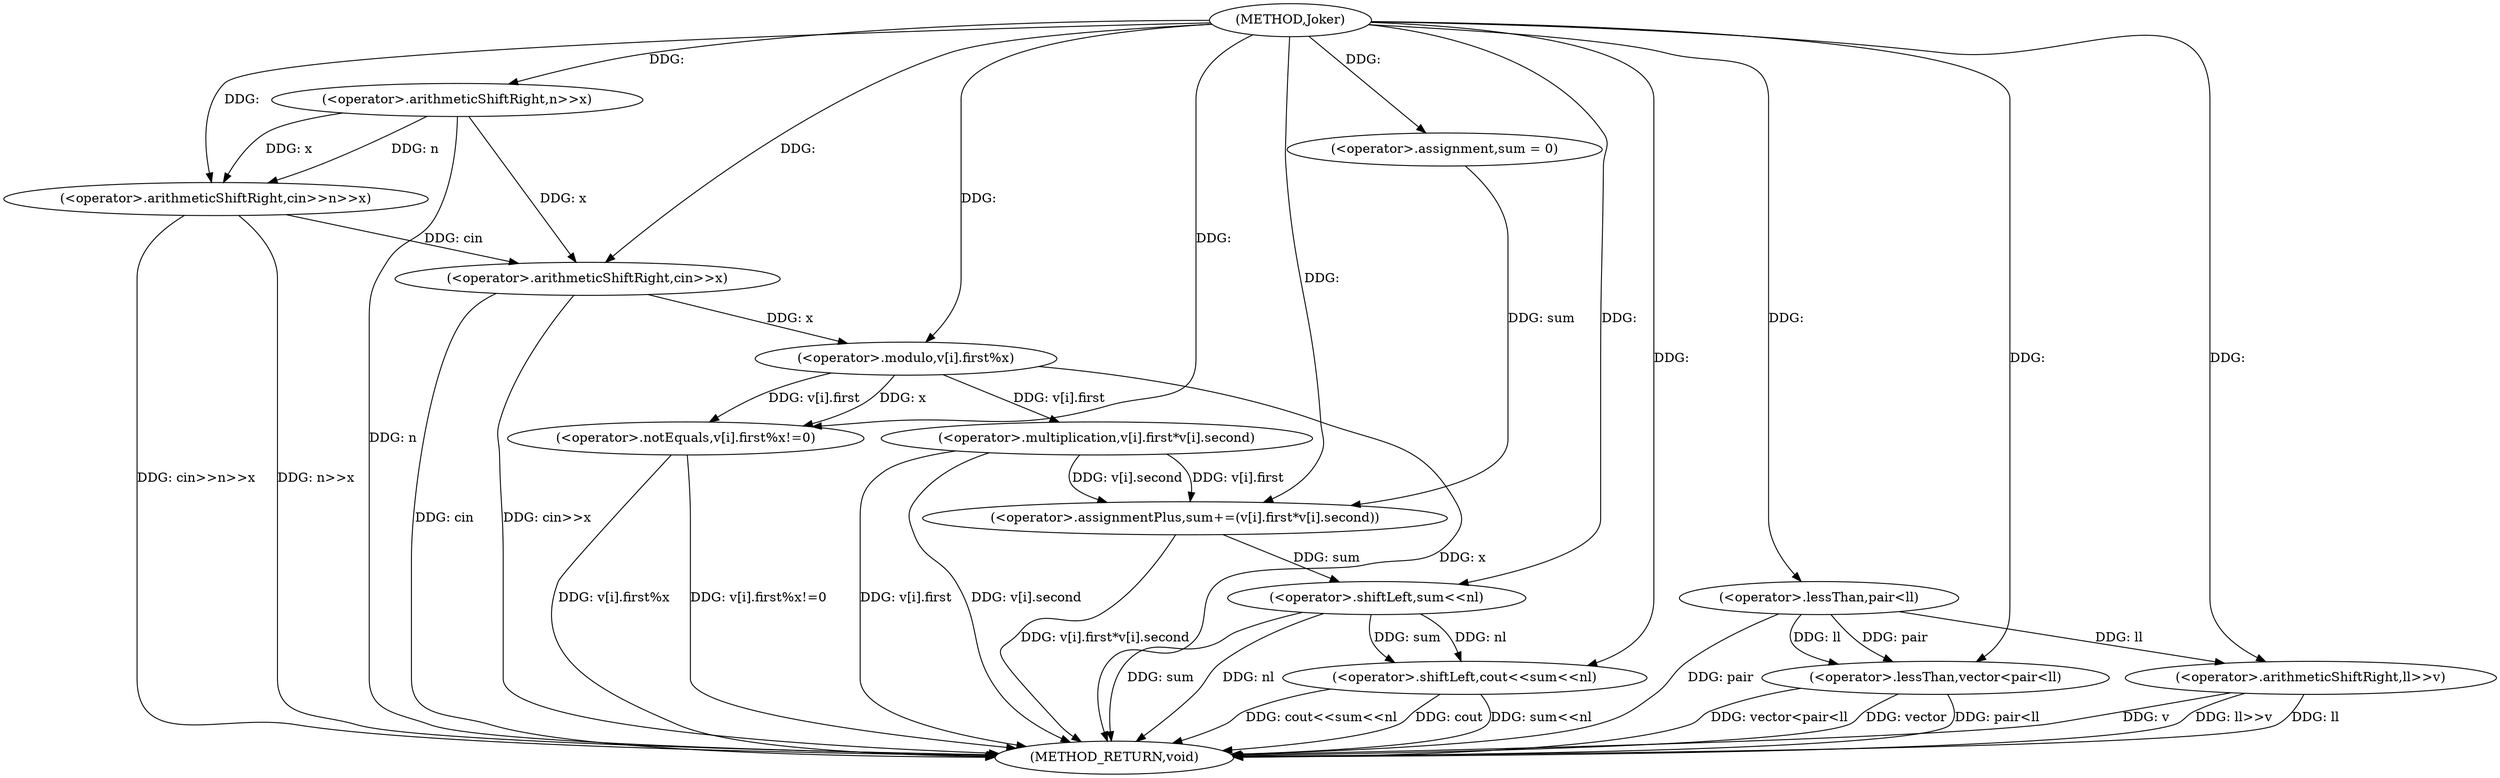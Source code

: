 digraph "Joker" {  
"1000118" [label = "(METHOD,Joker)" ]
"1000179" [label = "(METHOD_RETURN,void)" ]
"1000122" [label = "(<operator>.arithmeticShiftRight,cin>>n>>x)" ]
"1000157" [label = "(<operator>.assignment,sum = 0)" ]
"1000174" [label = "(<operator>.shiftLeft,cout<<sum<<nl)" ]
"1000128" [label = "(<operator>.lessThan,vector<pair<ll)" ]
"1000133" [label = "(<operator>.arithmeticShiftRight,ll>>v)" ]
"1000138" [label = "(<operator>.arithmeticShiftRight,cin>>x)" ]
"1000161" [label = "(<operator>.assignmentPlus,sum+=(v[i].first*v[i].second))" ]
"1000124" [label = "(<operator>.arithmeticShiftRight,n>>x)" ]
"1000144" [label = "(<operator>.notEquals,v[i].first%x!=0)" ]
"1000176" [label = "(<operator>.shiftLeft,sum<<nl)" ]
"1000130" [label = "(<operator>.lessThan,pair<ll)" ]
"1000163" [label = "(<operator>.multiplication,v[i].first*v[i].second)" ]
"1000145" [label = "(<operator>.modulo,v[i].first%x)" ]
  "1000124" -> "1000179"  [ label = "DDG: n"] 
  "1000122" -> "1000179"  [ label = "DDG: n>>x"] 
  "1000122" -> "1000179"  [ label = "DDG: cin>>n>>x"] 
  "1000128" -> "1000179"  [ label = "DDG: pair<ll"] 
  "1000128" -> "1000179"  [ label = "DDG: vector<pair<ll"] 
  "1000133" -> "1000179"  [ label = "DDG: ll"] 
  "1000133" -> "1000179"  [ label = "DDG: v"] 
  "1000133" -> "1000179"  [ label = "DDG: ll>>v"] 
  "1000138" -> "1000179"  [ label = "DDG: cin"] 
  "1000138" -> "1000179"  [ label = "DDG: cin>>x"] 
  "1000145" -> "1000179"  [ label = "DDG: x"] 
  "1000144" -> "1000179"  [ label = "DDG: v[i].first%x"] 
  "1000144" -> "1000179"  [ label = "DDG: v[i].first%x!=0"] 
  "1000163" -> "1000179"  [ label = "DDG: v[i].first"] 
  "1000163" -> "1000179"  [ label = "DDG: v[i].second"] 
  "1000161" -> "1000179"  [ label = "DDG: v[i].first*v[i].second"] 
  "1000176" -> "1000179"  [ label = "DDG: sum"] 
  "1000174" -> "1000179"  [ label = "DDG: sum<<nl"] 
  "1000174" -> "1000179"  [ label = "DDG: cout<<sum<<nl"] 
  "1000174" -> "1000179"  [ label = "DDG: cout"] 
  "1000176" -> "1000179"  [ label = "DDG: nl"] 
  "1000130" -> "1000179"  [ label = "DDG: pair"] 
  "1000128" -> "1000179"  [ label = "DDG: vector"] 
  "1000118" -> "1000157"  [ label = "DDG: "] 
  "1000118" -> "1000122"  [ label = "DDG: "] 
  "1000124" -> "1000122"  [ label = "DDG: n"] 
  "1000124" -> "1000122"  [ label = "DDG: x"] 
  "1000163" -> "1000161"  [ label = "DDG: v[i].first"] 
  "1000163" -> "1000161"  [ label = "DDG: v[i].second"] 
  "1000118" -> "1000174"  [ label = "DDG: "] 
  "1000176" -> "1000174"  [ label = "DDG: nl"] 
  "1000176" -> "1000174"  [ label = "DDG: sum"] 
  "1000118" -> "1000124"  [ label = "DDG: "] 
  "1000118" -> "1000128"  [ label = "DDG: "] 
  "1000130" -> "1000128"  [ label = "DDG: ll"] 
  "1000130" -> "1000128"  [ label = "DDG: pair"] 
  "1000130" -> "1000133"  [ label = "DDG: ll"] 
  "1000118" -> "1000133"  [ label = "DDG: "] 
  "1000122" -> "1000138"  [ label = "DDG: cin"] 
  "1000118" -> "1000138"  [ label = "DDG: "] 
  "1000124" -> "1000138"  [ label = "DDG: x"] 
  "1000157" -> "1000161"  [ label = "DDG: sum"] 
  "1000118" -> "1000161"  [ label = "DDG: "] 
  "1000161" -> "1000176"  [ label = "DDG: sum"] 
  "1000118" -> "1000176"  [ label = "DDG: "] 
  "1000118" -> "1000130"  [ label = "DDG: "] 
  "1000145" -> "1000144"  [ label = "DDG: v[i].first"] 
  "1000145" -> "1000144"  [ label = "DDG: x"] 
  "1000118" -> "1000144"  [ label = "DDG: "] 
  "1000145" -> "1000163"  [ label = "DDG: v[i].first"] 
  "1000138" -> "1000145"  [ label = "DDG: x"] 
  "1000118" -> "1000145"  [ label = "DDG: "] 
}
